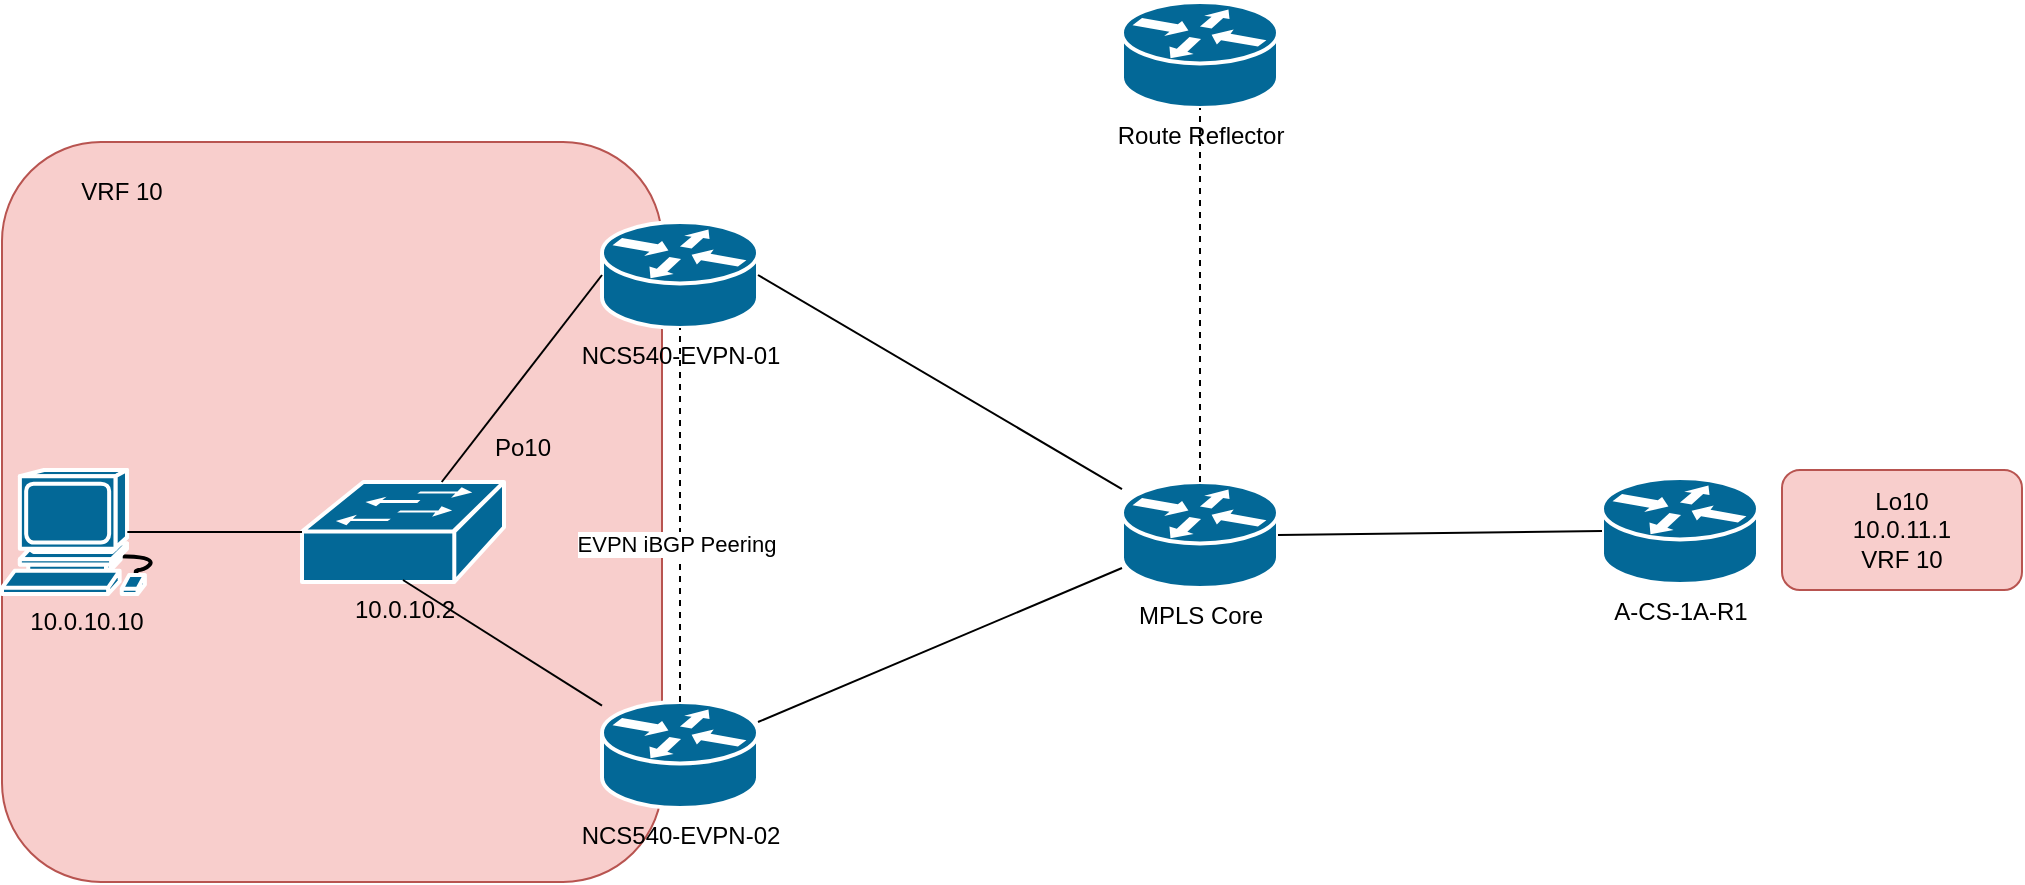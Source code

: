 <mxfile version="21.6.8" type="device">
  <diagram name="Page-1" id="Pn7UcZDyg0W6H_jQamNu">
    <mxGraphModel dx="1350" dy="984" grid="1" gridSize="10" guides="1" tooltips="1" connect="1" arrows="1" fold="1" page="1" pageScale="1" pageWidth="1100" pageHeight="850" math="0" shadow="0">
      <root>
        <mxCell id="0" />
        <mxCell id="1" parent="0" />
        <mxCell id="Oz1q3KUj0rtmrI3wOPE6-14" value="" style="rounded=1;whiteSpace=wrap;html=1;fillColor=#f8cecc;strokeColor=#b85450;" parent="1" vertex="1">
          <mxGeometry x="40" y="270" width="330" height="370" as="geometry" />
        </mxCell>
        <mxCell id="Oz1q3KUj0rtmrI3wOPE6-1" value="NCS540-EVPN-01" style="shape=mxgraph.cisco.routers.router;sketch=0;html=1;pointerEvents=1;dashed=0;fillColor=#036897;strokeColor=#ffffff;strokeWidth=2;verticalLabelPosition=bottom;verticalAlign=top;align=center;outlineConnect=0;" parent="1" vertex="1">
          <mxGeometry x="340" y="310" width="78" height="53" as="geometry" />
        </mxCell>
        <mxCell id="Oz1q3KUj0rtmrI3wOPE6-2" value="NCS540-EVPN-02" style="shape=mxgraph.cisco.routers.router;sketch=0;html=1;pointerEvents=1;dashed=0;fillColor=#036897;strokeColor=#ffffff;strokeWidth=2;verticalLabelPosition=bottom;verticalAlign=top;align=center;outlineConnect=0;" parent="1" vertex="1">
          <mxGeometry x="340" y="550" width="78" height="53" as="geometry" />
        </mxCell>
        <mxCell id="Oz1q3KUj0rtmrI3wOPE6-3" value="10.0.10.2" style="shape=mxgraph.cisco.switches.workgroup_switch;sketch=0;html=1;pointerEvents=1;dashed=0;fillColor=#036897;strokeColor=#ffffff;strokeWidth=2;verticalLabelPosition=bottom;verticalAlign=top;align=center;outlineConnect=0;" parent="1" vertex="1">
          <mxGeometry x="190" y="440" width="101" height="50" as="geometry" />
        </mxCell>
        <mxCell id="Oz1q3KUj0rtmrI3wOPE6-4" value="10.0.10.10" style="shape=mxgraph.cisco.computers_and_peripherals.workstation;sketch=0;html=1;pointerEvents=1;dashed=0;fillColor=#036897;strokeColor=#ffffff;strokeWidth=2;verticalLabelPosition=bottom;verticalAlign=top;align=center;outlineConnect=0;" parent="1" vertex="1">
          <mxGeometry x="40" y="434" width="83" height="62" as="geometry" />
        </mxCell>
        <mxCell id="Oz1q3KUj0rtmrI3wOPE6-5" value="" style="endArrow=none;html=1;rounded=0;entryX=0;entryY=0.5;entryDx=0;entryDy=0;entryPerimeter=0;" parent="1" source="Oz1q3KUj0rtmrI3wOPE6-3" target="Oz1q3KUj0rtmrI3wOPE6-1" edge="1">
          <mxGeometry width="50" height="50" relative="1" as="geometry">
            <mxPoint x="270" y="430" as="sourcePoint" />
            <mxPoint x="320" y="380" as="targetPoint" />
          </mxGeometry>
        </mxCell>
        <mxCell id="Oz1q3KUj0rtmrI3wOPE6-6" value="" style="endArrow=none;html=1;rounded=0;exitX=0.5;exitY=0.98;exitDx=0;exitDy=0;exitPerimeter=0;" parent="1" source="Oz1q3KUj0rtmrI3wOPE6-3" target="Oz1q3KUj0rtmrI3wOPE6-2" edge="1">
          <mxGeometry width="50" height="50" relative="1" as="geometry">
            <mxPoint x="600" y="530" as="sourcePoint" />
            <mxPoint x="650" y="480" as="targetPoint" />
          </mxGeometry>
        </mxCell>
        <mxCell id="Oz1q3KUj0rtmrI3wOPE6-7" value="" style="endArrow=none;dashed=1;html=1;rounded=0;entryX=0.5;entryY=1;entryDx=0;entryDy=0;entryPerimeter=0;exitX=0.5;exitY=0;exitDx=0;exitDy=0;exitPerimeter=0;" parent="1" source="Oz1q3KUj0rtmrI3wOPE6-2" target="Oz1q3KUj0rtmrI3wOPE6-1" edge="1">
          <mxGeometry width="50" height="50" relative="1" as="geometry">
            <mxPoint x="370" y="490" as="sourcePoint" />
            <mxPoint x="420" y="440" as="targetPoint" />
          </mxGeometry>
        </mxCell>
        <mxCell id="Oz1q3KUj0rtmrI3wOPE6-8" value="EVPN iBGP Peering" style="edgeLabel;html=1;align=center;verticalAlign=middle;resizable=0;points=[];" parent="Oz1q3KUj0rtmrI3wOPE6-7" vertex="1" connectable="0">
          <mxGeometry x="-0.155" y="2" relative="1" as="geometry">
            <mxPoint as="offset" />
          </mxGeometry>
        </mxCell>
        <mxCell id="Oz1q3KUj0rtmrI3wOPE6-9" value="Po10" style="text;html=1;align=center;verticalAlign=middle;resizable=0;points=[];autosize=1;strokeColor=none;fillColor=none;" parent="1" vertex="1">
          <mxGeometry x="275" y="408" width="50" height="30" as="geometry" />
        </mxCell>
        <mxCell id="Oz1q3KUj0rtmrI3wOPE6-10" value="" style="endArrow=none;html=1;rounded=0;entryX=0;entryY=0.5;entryDx=0;entryDy=0;entryPerimeter=0;exitX=0.755;exitY=0.5;exitDx=0;exitDy=0;exitPerimeter=0;" parent="1" source="Oz1q3KUj0rtmrI3wOPE6-4" target="Oz1q3KUj0rtmrI3wOPE6-3" edge="1">
          <mxGeometry width="50" height="50" relative="1" as="geometry">
            <mxPoint x="140" y="420" as="sourcePoint" />
            <mxPoint x="190" y="370" as="targetPoint" />
          </mxGeometry>
        </mxCell>
        <mxCell id="Oz1q3KUj0rtmrI3wOPE6-11" value="MPLS Core" style="shape=mxgraph.cisco.routers.router;sketch=0;html=1;pointerEvents=1;dashed=0;fillColor=#036897;strokeColor=#ffffff;strokeWidth=2;verticalLabelPosition=bottom;verticalAlign=top;align=center;outlineConnect=0;" parent="1" vertex="1">
          <mxGeometry x="600" y="440" width="78" height="53" as="geometry" />
        </mxCell>
        <mxCell id="Oz1q3KUj0rtmrI3wOPE6-12" value="A-CS-1A-R1" style="shape=mxgraph.cisco.routers.router;sketch=0;html=1;pointerEvents=1;dashed=0;fillColor=#036897;strokeColor=#ffffff;strokeWidth=2;verticalLabelPosition=bottom;verticalAlign=top;align=center;outlineConnect=0;" parent="1" vertex="1">
          <mxGeometry x="840" y="438" width="78" height="53" as="geometry" />
        </mxCell>
        <mxCell id="Oz1q3KUj0rtmrI3wOPE6-13" value="Lo10&lt;br&gt;10.0.11.1&lt;br&gt;VRF 10" style="rounded=1;whiteSpace=wrap;html=1;fillColor=#f8cecc;strokeColor=#b85450;" parent="1" vertex="1">
          <mxGeometry x="930" y="434" width="120" height="60" as="geometry" />
        </mxCell>
        <mxCell id="Oz1q3KUj0rtmrI3wOPE6-16" value="VRF 10" style="text;html=1;strokeColor=none;fillColor=none;align=center;verticalAlign=middle;whiteSpace=wrap;rounded=0;" parent="1" vertex="1">
          <mxGeometry x="70" y="280" width="60" height="30" as="geometry" />
        </mxCell>
        <mxCell id="Oz1q3KUj0rtmrI3wOPE6-17" value="" style="endArrow=none;html=1;rounded=0;exitX=1;exitY=0.5;exitDx=0;exitDy=0;exitPerimeter=0;" parent="1" source="Oz1q3KUj0rtmrI3wOPE6-1" target="Oz1q3KUj0rtmrI3wOPE6-11" edge="1">
          <mxGeometry width="50" height="50" relative="1" as="geometry">
            <mxPoint x="640" y="330" as="sourcePoint" />
            <mxPoint x="690" y="280" as="targetPoint" />
          </mxGeometry>
        </mxCell>
        <mxCell id="Oz1q3KUj0rtmrI3wOPE6-18" value="" style="endArrow=none;html=1;rounded=0;" parent="1" source="Oz1q3KUj0rtmrI3wOPE6-2" target="Oz1q3KUj0rtmrI3wOPE6-11" edge="1">
          <mxGeometry width="50" height="50" relative="1" as="geometry">
            <mxPoint x="480" y="570" as="sourcePoint" />
            <mxPoint x="530" y="520" as="targetPoint" />
          </mxGeometry>
        </mxCell>
        <mxCell id="Oz1q3KUj0rtmrI3wOPE6-19" value="" style="endArrow=none;html=1;rounded=0;entryX=0;entryY=0.5;entryDx=0;entryDy=0;entryPerimeter=0;exitX=1;exitY=0.5;exitDx=0;exitDy=0;exitPerimeter=0;" parent="1" source="Oz1q3KUj0rtmrI3wOPE6-11" target="Oz1q3KUj0rtmrI3wOPE6-12" edge="1">
          <mxGeometry width="50" height="50" relative="1" as="geometry">
            <mxPoint x="710" y="340" as="sourcePoint" />
            <mxPoint x="760" y="290" as="targetPoint" />
          </mxGeometry>
        </mxCell>
        <mxCell id="Oz1q3KUj0rtmrI3wOPE6-20" value="Route Reflector" style="shape=mxgraph.cisco.routers.router;sketch=0;html=1;pointerEvents=1;dashed=0;fillColor=#036897;strokeColor=#ffffff;strokeWidth=2;verticalLabelPosition=bottom;verticalAlign=top;align=center;outlineConnect=0;" parent="1" vertex="1">
          <mxGeometry x="600" y="200" width="78" height="53" as="geometry" />
        </mxCell>
        <mxCell id="Oz1q3KUj0rtmrI3wOPE6-21" value="" style="endArrow=none;dashed=1;html=1;rounded=0;entryX=0.5;entryY=1;entryDx=0;entryDy=0;entryPerimeter=0;" parent="1" source="Oz1q3KUj0rtmrI3wOPE6-11" target="Oz1q3KUj0rtmrI3wOPE6-20" edge="1">
          <mxGeometry width="50" height="50" relative="1" as="geometry">
            <mxPoint x="600" y="380" as="sourcePoint" />
            <mxPoint x="650" y="330" as="targetPoint" />
          </mxGeometry>
        </mxCell>
      </root>
    </mxGraphModel>
  </diagram>
</mxfile>
